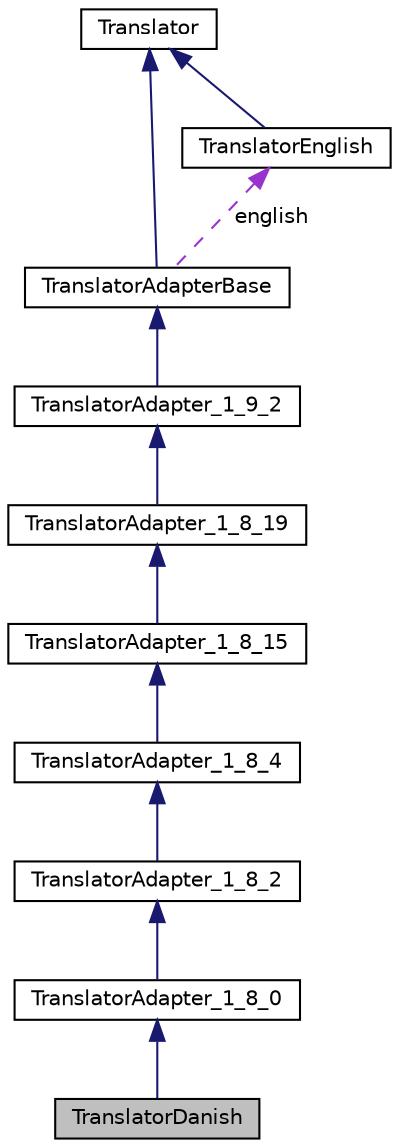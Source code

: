 digraph "TranslatorDanish"
{
 // INTERACTIVE_SVG=YES
 // LATEX_PDF_SIZE
  edge [fontname="Helvetica",fontsize="10",labelfontname="Helvetica",labelfontsize="10"];
  node [fontname="Helvetica",fontsize="10",shape=record];
  Node1 [label="TranslatorDanish",height=0.2,width=0.4,color="black", fillcolor="grey75", style="filled", fontcolor="black",tooltip=" "];
  Node2 -> Node1 [dir="back",color="midnightblue",fontsize="10",style="solid",fontname="Helvetica"];
  Node2 [label="TranslatorAdapter_1_8_0",height=0.2,width=0.4,color="black", fillcolor="white", style="filled",URL="$de/d49/class_translator_adapter__1__8__0.html",tooltip="Adapter class for languages that only contain translations up to version 1.8.0."];
  Node3 -> Node2 [dir="back",color="midnightblue",fontsize="10",style="solid",fontname="Helvetica"];
  Node3 [label="TranslatorAdapter_1_8_2",height=0.2,width=0.4,color="black", fillcolor="white", style="filled",URL="$d2/d75/class_translator_adapter__1__8__2.html",tooltip=" "];
  Node4 -> Node3 [dir="back",color="midnightblue",fontsize="10",style="solid",fontname="Helvetica"];
  Node4 [label="TranslatorAdapter_1_8_4",height=0.2,width=0.4,color="black", fillcolor="white", style="filled",URL="$de/d2f/class_translator_adapter__1__8__4.html",tooltip=" "];
  Node5 -> Node4 [dir="back",color="midnightblue",fontsize="10",style="solid",fontname="Helvetica"];
  Node5 [label="TranslatorAdapter_1_8_15",height=0.2,width=0.4,color="black", fillcolor="white", style="filled",URL="$d4/d2e/class_translator_adapter__1__8__15.html",tooltip=" "];
  Node6 -> Node5 [dir="back",color="midnightblue",fontsize="10",style="solid",fontname="Helvetica"];
  Node6 [label="TranslatorAdapter_1_8_19",height=0.2,width=0.4,color="black", fillcolor="white", style="filled",URL="$de/dde/class_translator_adapter__1__8__19.html",tooltip=" "];
  Node7 -> Node6 [dir="back",color="midnightblue",fontsize="10",style="solid",fontname="Helvetica"];
  Node7 [label="TranslatorAdapter_1_9_2",height=0.2,width=0.4,color="black", fillcolor="white", style="filled",URL="$d3/d2e/class_translator_adapter__1__9__2.html",tooltip=" "];
  Node8 -> Node7 [dir="back",color="midnightblue",fontsize="10",style="solid",fontname="Helvetica"];
  Node8 [label="TranslatorAdapterBase",height=0.2,width=0.4,color="black", fillcolor="white", style="filled",URL="$db/d6c/class_translator_adapter_base.html",tooltip="Base of the translator adapter tree."];
  Node9 -> Node8 [dir="back",color="midnightblue",fontsize="10",style="solid",fontname="Helvetica"];
  Node9 [label="Translator",height=0.2,width=0.4,color="black", fillcolor="white", style="filled",URL="$d8/dfb/class_translator.html",tooltip="Abstract base class for all translatable text fragments."];
  Node10 -> Node8 [dir="back",color="darkorchid3",fontsize="10",style="dashed",label=" english" ,fontname="Helvetica"];
  Node10 [label="TranslatorEnglish",height=0.2,width=0.4,color="black", fillcolor="white", style="filled",URL="$d6/d78/class_translator_english.html",tooltip=" "];
  Node9 -> Node10 [dir="back",color="midnightblue",fontsize="10",style="solid",fontname="Helvetica"];
}
